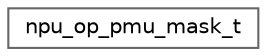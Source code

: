 digraph "Graphical Class Hierarchy"
{
 // LATEX_PDF_SIZE
  bgcolor="transparent";
  edge [fontname=Helvetica,fontsize=10,labelfontname=Helvetica,labelfontsize=10];
  node [fontname=Helvetica,fontsize=10,shape=box,height=0.2,width=0.4];
  rankdir="LR";
  Node0 [id="Node000000",label="npu_op_pmu_mask_t",height=0.2,width=0.4,color="grey40", fillcolor="white", style="filled",URL="$structnpu__op__pmu__mask__t.html",tooltip=" "];
}
